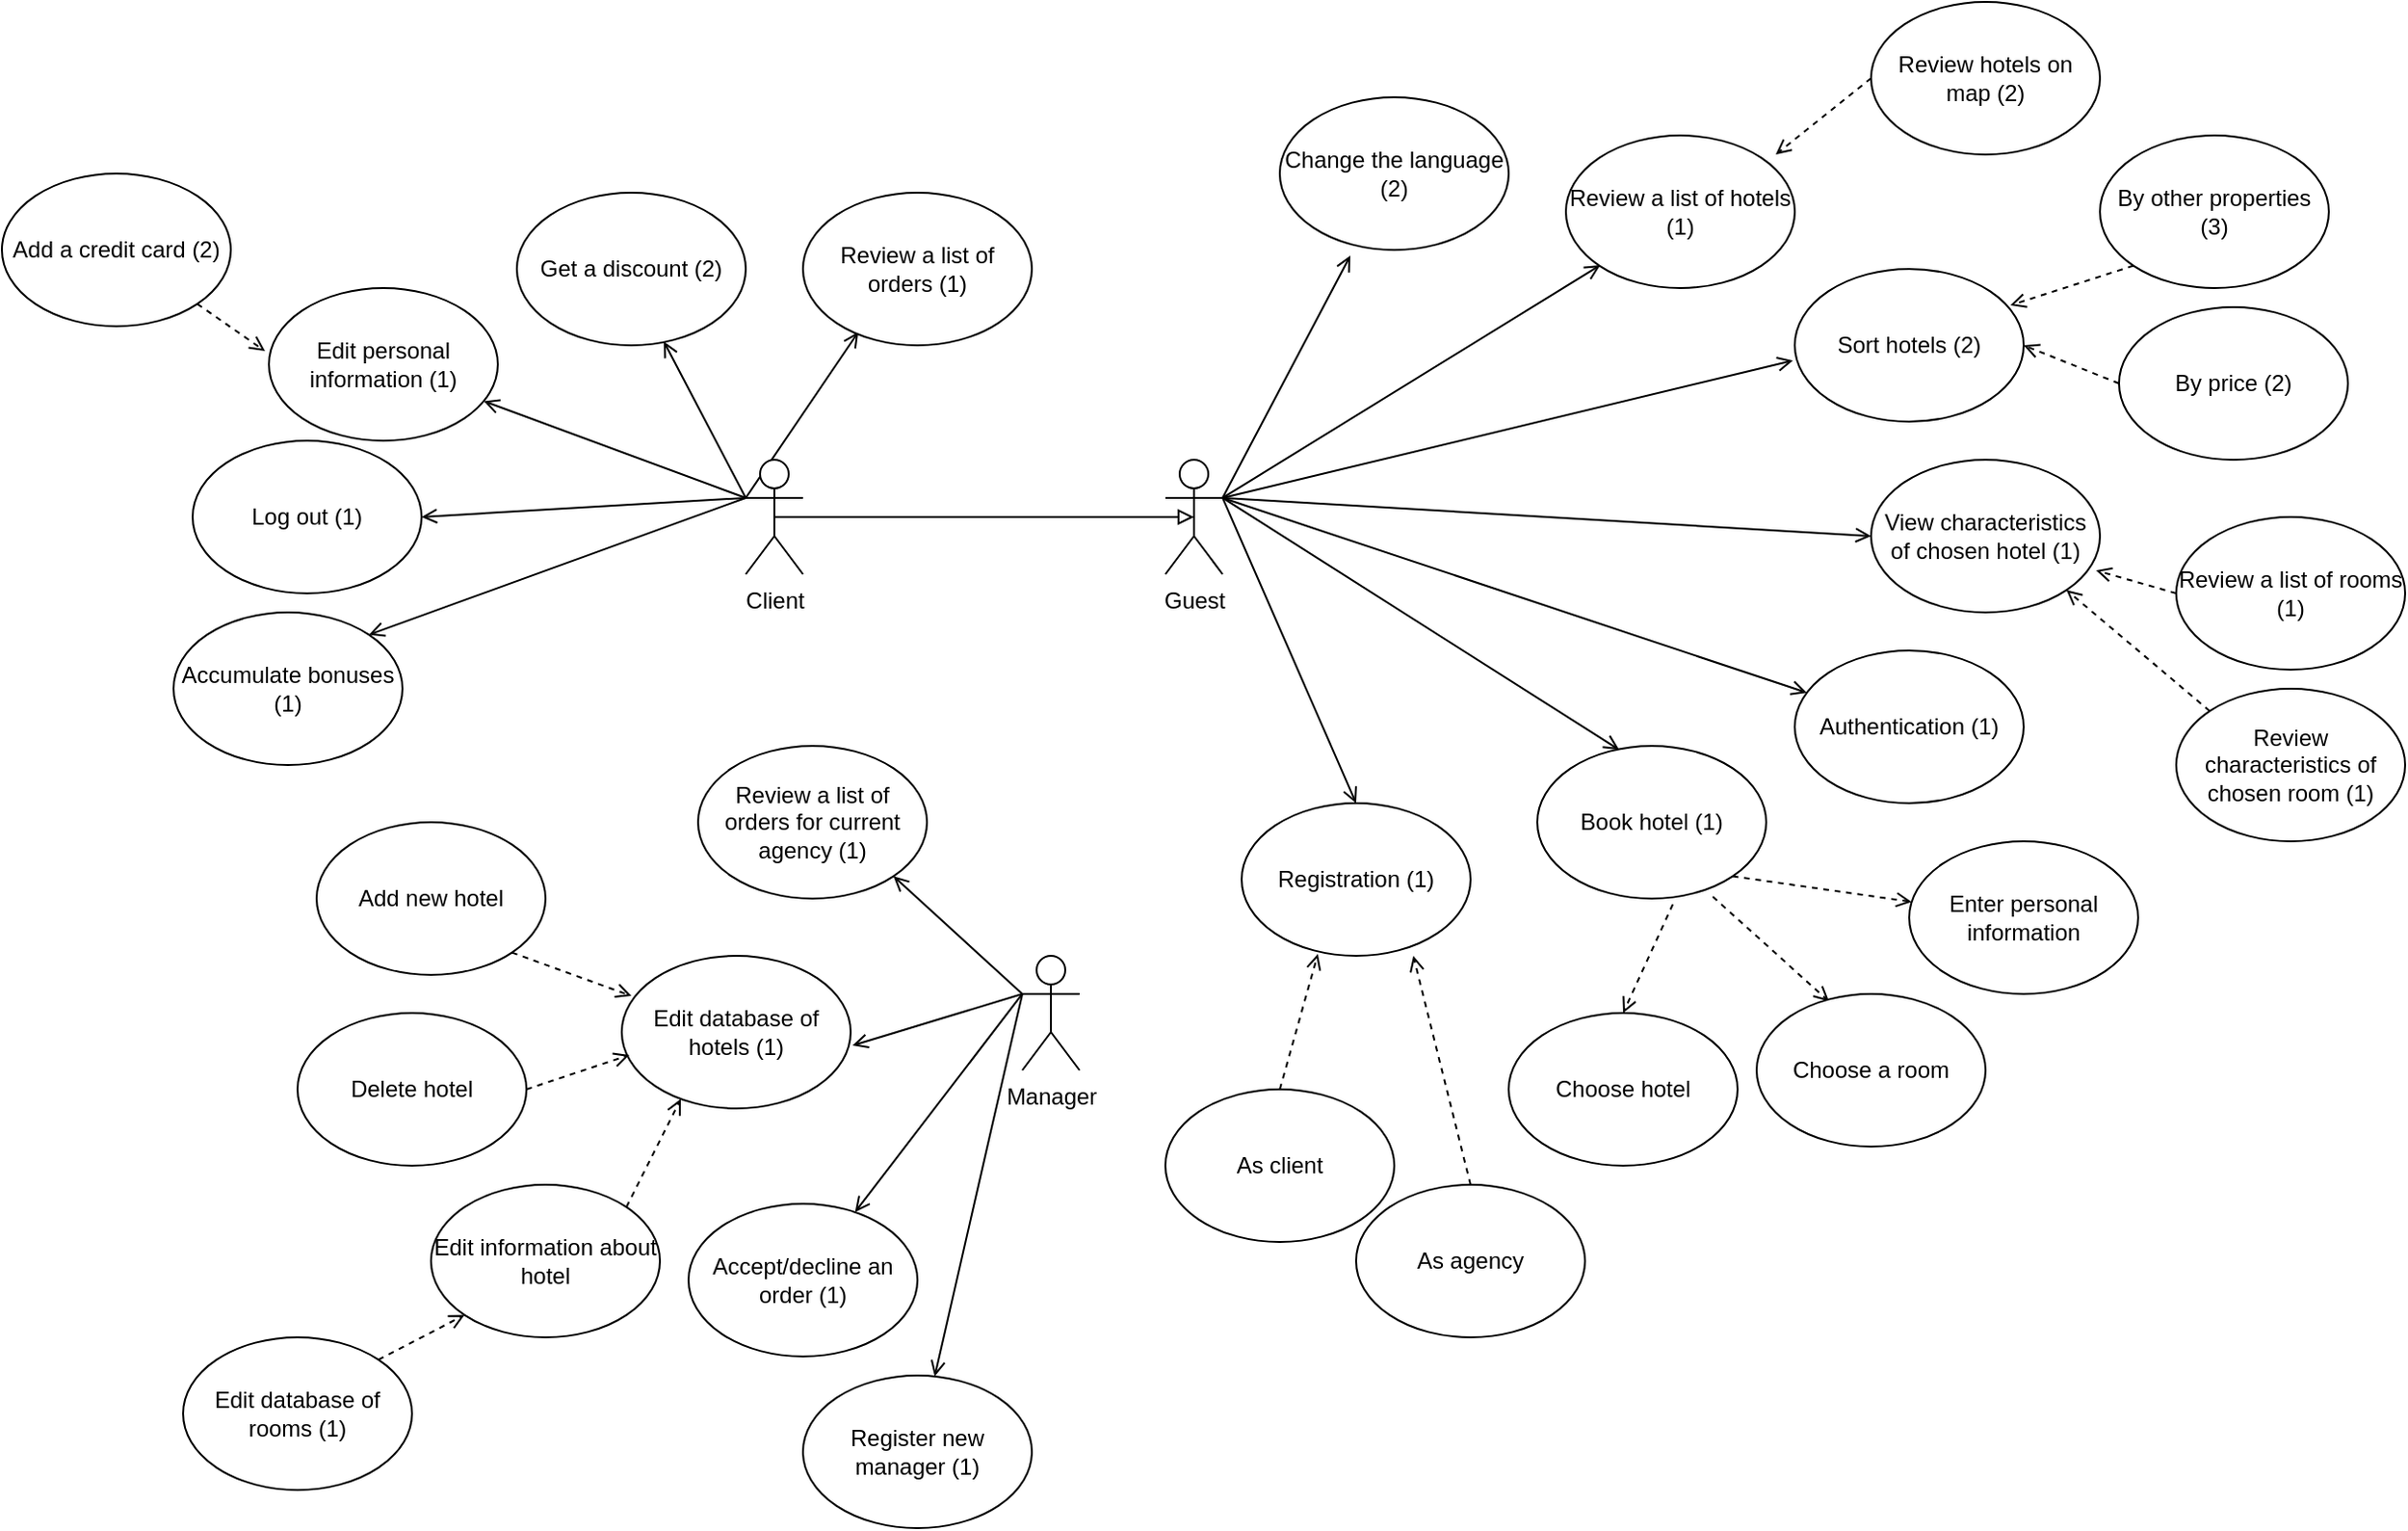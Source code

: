 <mxfile version="10.8.7" type="device"><diagram id="Iid26yD5zgvXxCOezw9C" name="Page-1"><mxGraphModel dx="2244" dy="1847" grid="1" gridSize="10" guides="1" tooltips="1" connect="1" arrows="1" fold="1" page="1" pageScale="1" pageWidth="850" pageHeight="1100" math="0" shadow="0"><root><mxCell id="0"/><mxCell id="1" parent="0"/><mxCell id="49DMnVSDRR9j7DhEOvrJ-34" style="edgeStyle=none;rounded=0;orthogonalLoop=1;jettySize=auto;html=1;exitX=1;exitY=0.333;exitDx=0;exitDy=0;exitPerimeter=0;entryX=0;entryY=1;entryDx=0;entryDy=0;endArrow=open;endFill=0;" parent="1" source="49DMnVSDRR9j7DhEOvrJ-1" edge="1"><mxGeometry relative="1" as="geometry"><mxPoint x="298" y="128" as="targetPoint"/></mxGeometry></mxCell><mxCell id="49DMnVSDRR9j7DhEOvrJ-35" style="edgeStyle=none;rounded=0;orthogonalLoop=1;jettySize=auto;html=1;exitX=1;exitY=0.333;exitDx=0;exitDy=0;exitPerimeter=0;entryX=-0.008;entryY=0.6;entryDx=0;entryDy=0;entryPerimeter=0;endArrow=open;endFill=0;" parent="1" source="49DMnVSDRR9j7DhEOvrJ-1" target="49DMnVSDRR9j7DhEOvrJ-6" edge="1"><mxGeometry relative="1" as="geometry"/></mxCell><mxCell id="49DMnVSDRR9j7DhEOvrJ-36" style="edgeStyle=none;rounded=0;orthogonalLoop=1;jettySize=auto;html=1;exitX=1;exitY=0.333;exitDx=0;exitDy=0;exitPerimeter=0;entryX=0;entryY=0.5;entryDx=0;entryDy=0;endArrow=open;endFill=0;" parent="1" source="49DMnVSDRR9j7DhEOvrJ-1" target="49DMnVSDRR9j7DhEOvrJ-5" edge="1"><mxGeometry relative="1" as="geometry"/></mxCell><mxCell id="49DMnVSDRR9j7DhEOvrJ-37" style="edgeStyle=none;rounded=0;orthogonalLoop=1;jettySize=auto;html=1;exitX=1;exitY=0.333;exitDx=0;exitDy=0;exitPerimeter=0;endArrow=open;endFill=0;" parent="1" source="49DMnVSDRR9j7DhEOvrJ-1" target="49DMnVSDRR9j7DhEOvrJ-10" edge="1"><mxGeometry relative="1" as="geometry"/></mxCell><mxCell id="49DMnVSDRR9j7DhEOvrJ-38" style="edgeStyle=none;rounded=0;orthogonalLoop=1;jettySize=auto;html=1;exitX=1;exitY=0.333;exitDx=0;exitDy=0;exitPerimeter=0;entryX=0.358;entryY=0.025;entryDx=0;entryDy=0;entryPerimeter=0;endArrow=open;endFill=0;" parent="1" source="49DMnVSDRR9j7DhEOvrJ-1" target="49DMnVSDRR9j7DhEOvrJ-12" edge="1"><mxGeometry relative="1" as="geometry"/></mxCell><mxCell id="49DMnVSDRR9j7DhEOvrJ-39" style="edgeStyle=none;rounded=0;orthogonalLoop=1;jettySize=auto;html=1;exitX=1;exitY=0.333;exitDx=0;exitDy=0;exitPerimeter=0;entryX=0.5;entryY=0;entryDx=0;entryDy=0;endArrow=open;endFill=0;" parent="1" source="49DMnVSDRR9j7DhEOvrJ-1" target="49DMnVSDRR9j7DhEOvrJ-11" edge="1"><mxGeometry relative="1" as="geometry"/></mxCell><mxCell id="IpqZU7gxw0gJ8NHN7DJ2-16" style="edgeStyle=none;rounded=0;orthogonalLoop=1;jettySize=auto;html=1;exitX=1;exitY=0.333;exitDx=0;exitDy=0;exitPerimeter=0;entryX=0.308;entryY=1.038;entryDx=0;entryDy=0;entryPerimeter=0;endArrow=open;endFill=0;" parent="1" source="49DMnVSDRR9j7DhEOvrJ-1" target="IpqZU7gxw0gJ8NHN7DJ2-15" edge="1"><mxGeometry relative="1" as="geometry"/></mxCell><mxCell id="49DMnVSDRR9j7DhEOvrJ-1" value="Guest&lt;br&gt;" style="shape=umlActor;verticalLabelPosition=bottom;labelBackgroundColor=#ffffff;verticalAlign=top;html=1;outlineConnect=0;" parent="1" vertex="1"><mxGeometry x="70" y="230" width="30" height="60" as="geometry"/></mxCell><mxCell id="49DMnVSDRR9j7DhEOvrJ-4" value="Choose hotel" style="ellipse;whiteSpace=wrap;html=1;" parent="1" vertex="1"><mxGeometry x="250" y="520" width="120" height="80" as="geometry"/></mxCell><mxCell id="49DMnVSDRR9j7DhEOvrJ-5" value="View characteristics of chosen hotel (1)" style="ellipse;whiteSpace=wrap;html=1;" parent="1" vertex="1"><mxGeometry x="440" y="230" width="120" height="80" as="geometry"/></mxCell><mxCell id="49DMnVSDRR9j7DhEOvrJ-6" value="Sort hotels (2)" style="ellipse;whiteSpace=wrap;html=1;" parent="1" vertex="1"><mxGeometry x="400" y="130" width="120" height="80" as="geometry"/></mxCell><mxCell id="49DMnVSDRR9j7DhEOvrJ-26" style="edgeStyle=none;rounded=0;orthogonalLoop=1;jettySize=auto;html=1;exitX=0;exitY=0.5;exitDx=0;exitDy=0;entryX=1;entryY=0.5;entryDx=0;entryDy=0;dashed=1;endArrow=open;endFill=0;" parent="1" source="49DMnVSDRR9j7DhEOvrJ-8" target="49DMnVSDRR9j7DhEOvrJ-6" edge="1"><mxGeometry relative="1" as="geometry"/></mxCell><mxCell id="49DMnVSDRR9j7DhEOvrJ-8" value="By price (2)" style="ellipse;whiteSpace=wrap;html=1;" parent="1" vertex="1"><mxGeometry x="570" y="150" width="120" height="80" as="geometry"/></mxCell><mxCell id="49DMnVSDRR9j7DhEOvrJ-10" value="Authentication (1)" style="ellipse;whiteSpace=wrap;html=1;" parent="1" vertex="1"><mxGeometry x="400" y="330" width="120" height="80" as="geometry"/></mxCell><mxCell id="49DMnVSDRR9j7DhEOvrJ-11" value="Registration (1)" style="ellipse;whiteSpace=wrap;html=1;" parent="1" vertex="1"><mxGeometry x="110" y="410" width="120" height="80" as="geometry"/></mxCell><mxCell id="49DMnVSDRR9j7DhEOvrJ-27" style="edgeStyle=none;rounded=0;orthogonalLoop=1;jettySize=auto;html=1;exitX=0.592;exitY=1.038;exitDx=0;exitDy=0;entryX=0.5;entryY=0;entryDx=0;entryDy=0;dashed=1;endArrow=open;endFill=0;exitPerimeter=0;" parent="1" source="49DMnVSDRR9j7DhEOvrJ-12" target="49DMnVSDRR9j7DhEOvrJ-4" edge="1"><mxGeometry relative="1" as="geometry"/></mxCell><mxCell id="49DMnVSDRR9j7DhEOvrJ-29" style="edgeStyle=none;rounded=0;orthogonalLoop=1;jettySize=auto;html=1;exitX=1;exitY=1;exitDx=0;exitDy=0;dashed=1;endArrow=open;endFill=0;" parent="1" source="49DMnVSDRR9j7DhEOvrJ-12" target="49DMnVSDRR9j7DhEOvrJ-28" edge="1"><mxGeometry relative="1" as="geometry"/></mxCell><mxCell id="49DMnVSDRR9j7DhEOvrJ-73" style="edgeStyle=none;rounded=0;orthogonalLoop=1;jettySize=auto;html=1;exitX=0.767;exitY=0.988;exitDx=0;exitDy=0;entryX=0.317;entryY=0.05;entryDx=0;entryDy=0;entryPerimeter=0;endArrow=open;endFill=0;dashed=1;exitPerimeter=0;" parent="1" source="49DMnVSDRR9j7DhEOvrJ-12" target="49DMnVSDRR9j7DhEOvrJ-72" edge="1"><mxGeometry relative="1" as="geometry"/></mxCell><mxCell id="49DMnVSDRR9j7DhEOvrJ-12" value="Book hotel (1)&lt;br&gt;" style="ellipse;whiteSpace=wrap;html=1;" parent="1" vertex="1"><mxGeometry x="265" y="380" width="120" height="80" as="geometry"/></mxCell><mxCell id="49DMnVSDRR9j7DhEOvrJ-28" value="Enter personal information" style="ellipse;whiteSpace=wrap;html=1;" parent="1" vertex="1"><mxGeometry x="460" y="430" width="120" height="80" as="geometry"/></mxCell><mxCell id="49DMnVSDRR9j7DhEOvrJ-43" style="edgeStyle=none;rounded=0;orthogonalLoop=1;jettySize=auto;html=1;exitX=0.5;exitY=0.5;exitDx=0;exitDy=0;exitPerimeter=0;entryX=0.5;entryY=0.5;entryDx=0;entryDy=0;entryPerimeter=0;endArrow=block;endFill=0;" parent="1" source="49DMnVSDRR9j7DhEOvrJ-40" target="49DMnVSDRR9j7DhEOvrJ-1" edge="1"><mxGeometry relative="1" as="geometry"/></mxCell><mxCell id="49DMnVSDRR9j7DhEOvrJ-51" style="edgeStyle=none;rounded=0;orthogonalLoop=1;jettySize=auto;html=1;exitX=0;exitY=0.333;exitDx=0;exitDy=0;exitPerimeter=0;entryX=0.642;entryY=0.975;entryDx=0;entryDy=0;entryPerimeter=0;endArrow=open;endFill=0;" parent="1" source="49DMnVSDRR9j7DhEOvrJ-40" target="49DMnVSDRR9j7DhEOvrJ-45" edge="1"><mxGeometry relative="1" as="geometry"/></mxCell><mxCell id="49DMnVSDRR9j7DhEOvrJ-52" style="edgeStyle=none;rounded=0;orthogonalLoop=1;jettySize=auto;html=1;exitX=0;exitY=0.333;exitDx=0;exitDy=0;exitPerimeter=0;endArrow=open;endFill=0;" parent="1" source="49DMnVSDRR9j7DhEOvrJ-40" target="49DMnVSDRR9j7DhEOvrJ-44" edge="1"><mxGeometry relative="1" as="geometry"/></mxCell><mxCell id="49DMnVSDRR9j7DhEOvrJ-53" style="edgeStyle=none;rounded=0;orthogonalLoop=1;jettySize=auto;html=1;exitX=0;exitY=0.333;exitDx=0;exitDy=0;exitPerimeter=0;entryX=1;entryY=0.5;entryDx=0;entryDy=0;endArrow=open;endFill=0;" parent="1" source="49DMnVSDRR9j7DhEOvrJ-40" target="49DMnVSDRR9j7DhEOvrJ-41" edge="1"><mxGeometry relative="1" as="geometry"/></mxCell><mxCell id="49DMnVSDRR9j7DhEOvrJ-54" style="edgeStyle=none;rounded=0;orthogonalLoop=1;jettySize=auto;html=1;exitX=0;exitY=0.333;exitDx=0;exitDy=0;exitPerimeter=0;entryX=1;entryY=0;entryDx=0;entryDy=0;endArrow=open;endFill=0;" parent="1" source="49DMnVSDRR9j7DhEOvrJ-40" target="49DMnVSDRR9j7DhEOvrJ-46" edge="1"><mxGeometry relative="1" as="geometry"/></mxCell><mxCell id="IpqZU7gxw0gJ8NHN7DJ2-6" style="edgeStyle=none;rounded=0;orthogonalLoop=1;jettySize=auto;html=1;exitX=0;exitY=0.333;exitDx=0;exitDy=0;exitPerimeter=0;entryX=0.242;entryY=0.913;entryDx=0;entryDy=0;entryPerimeter=0;endArrow=open;endFill=0;" parent="1" source="49DMnVSDRR9j7DhEOvrJ-40" target="IpqZU7gxw0gJ8NHN7DJ2-5" edge="1"><mxGeometry relative="1" as="geometry"/></mxCell><mxCell id="49DMnVSDRR9j7DhEOvrJ-40" value="Client" style="shape=umlActor;verticalLabelPosition=bottom;labelBackgroundColor=#ffffff;verticalAlign=top;html=1;outlineConnect=0;" parent="1" vertex="1"><mxGeometry x="-150" y="230" width="30" height="60" as="geometry"/></mxCell><mxCell id="49DMnVSDRR9j7DhEOvrJ-41" value="Log out (1)" style="ellipse;whiteSpace=wrap;html=1;" parent="1" vertex="1"><mxGeometry x="-440" y="220" width="120" height="80" as="geometry"/></mxCell><mxCell id="49DMnVSDRR9j7DhEOvrJ-44" value="Edit personal information (1)" style="ellipse;whiteSpace=wrap;html=1;" parent="1" vertex="1"><mxGeometry x="-400" y="140" width="120" height="80" as="geometry"/></mxCell><mxCell id="49DMnVSDRR9j7DhEOvrJ-45" value="Get a discount (2)" style="ellipse;whiteSpace=wrap;html=1;" parent="1" vertex="1"><mxGeometry x="-270" y="90" width="120" height="80" as="geometry"/></mxCell><mxCell id="49DMnVSDRR9j7DhEOvrJ-46" value="Accumulate bonuses (1)" style="ellipse;whiteSpace=wrap;html=1;" parent="1" vertex="1"><mxGeometry x="-450" y="310" width="120" height="80" as="geometry"/></mxCell><mxCell id="49DMnVSDRR9j7DhEOvrJ-56" value="Edit database of hotels (1)" style="ellipse;whiteSpace=wrap;html=1;" parent="1" vertex="1"><mxGeometry x="-215" y="490" width="120" height="80" as="geometry"/></mxCell><mxCell id="49DMnVSDRR9j7DhEOvrJ-66" style="edgeStyle=none;rounded=0;orthogonalLoop=1;jettySize=auto;html=1;exitX=0;exitY=0.333;exitDx=0;exitDy=0;exitPerimeter=0;entryX=1.008;entryY=0.588;entryDx=0;entryDy=0;entryPerimeter=0;endArrow=open;endFill=0;" parent="1" source="49DMnVSDRR9j7DhEOvrJ-57" target="49DMnVSDRR9j7DhEOvrJ-56" edge="1"><mxGeometry relative="1" as="geometry"/></mxCell><mxCell id="49DMnVSDRR9j7DhEOvrJ-67" style="edgeStyle=none;rounded=0;orthogonalLoop=1;jettySize=auto;html=1;exitX=0;exitY=0.333;exitDx=0;exitDy=0;exitPerimeter=0;endArrow=open;endFill=0;" parent="1" source="49DMnVSDRR9j7DhEOvrJ-57" target="49DMnVSDRR9j7DhEOvrJ-64" edge="1"><mxGeometry relative="1" as="geometry"/></mxCell><mxCell id="49DMnVSDRR9j7DhEOvrJ-68" style="edgeStyle=none;rounded=0;orthogonalLoop=1;jettySize=auto;html=1;exitX=0;exitY=0.333;exitDx=0;exitDy=0;exitPerimeter=0;entryX=1;entryY=1;entryDx=0;entryDy=0;endArrow=open;endFill=0;" parent="1" source="49DMnVSDRR9j7DhEOvrJ-57" target="49DMnVSDRR9j7DhEOvrJ-65" edge="1"><mxGeometry relative="1" as="geometry"/></mxCell><mxCell id="fG0RAjHgBOHahwr7O7IH-4" style="edgeStyle=none;rounded=0;orthogonalLoop=1;jettySize=auto;html=1;exitX=0;exitY=0.333;exitDx=0;exitDy=0;exitPerimeter=0;endArrow=open;endFill=0;" edge="1" parent="1" source="49DMnVSDRR9j7DhEOvrJ-57" target="fG0RAjHgBOHahwr7O7IH-3"><mxGeometry relative="1" as="geometry"/></mxCell><mxCell id="49DMnVSDRR9j7DhEOvrJ-57" value="Manager" style="shape=umlActor;verticalLabelPosition=bottom;labelBackgroundColor=#ffffff;verticalAlign=top;html=1;outlineConnect=0;" parent="1" vertex="1"><mxGeometry x="-5" y="490" width="30" height="60" as="geometry"/></mxCell><mxCell id="49DMnVSDRR9j7DhEOvrJ-61" style="edgeStyle=none;rounded=0;orthogonalLoop=1;jettySize=auto;html=1;exitX=1;exitY=1;exitDx=0;exitDy=0;entryX=0.042;entryY=0.263;entryDx=0;entryDy=0;entryPerimeter=0;endArrow=open;endFill=0;dashed=1;" parent="1" source="49DMnVSDRR9j7DhEOvrJ-58" target="49DMnVSDRR9j7DhEOvrJ-56" edge="1"><mxGeometry relative="1" as="geometry"/></mxCell><mxCell id="49DMnVSDRR9j7DhEOvrJ-58" value="Add new hotel" style="ellipse;whiteSpace=wrap;html=1;" parent="1" vertex="1"><mxGeometry x="-375" y="420" width="120" height="80" as="geometry"/></mxCell><mxCell id="49DMnVSDRR9j7DhEOvrJ-62" style="edgeStyle=none;rounded=0;orthogonalLoop=1;jettySize=auto;html=1;exitX=1;exitY=0.5;exitDx=0;exitDy=0;entryX=0.033;entryY=0.65;entryDx=0;entryDy=0;entryPerimeter=0;dashed=1;endArrow=open;endFill=0;" parent="1" source="49DMnVSDRR9j7DhEOvrJ-59" target="49DMnVSDRR9j7DhEOvrJ-56" edge="1"><mxGeometry relative="1" as="geometry"/></mxCell><mxCell id="49DMnVSDRR9j7DhEOvrJ-59" value="Delete hotel" style="ellipse;whiteSpace=wrap;html=1;" parent="1" vertex="1"><mxGeometry x="-385" y="520" width="120" height="80" as="geometry"/></mxCell><mxCell id="49DMnVSDRR9j7DhEOvrJ-63" style="edgeStyle=none;rounded=0;orthogonalLoop=1;jettySize=auto;html=1;exitX=1;exitY=0;exitDx=0;exitDy=0;entryX=0.258;entryY=0.938;entryDx=0;entryDy=0;entryPerimeter=0;dashed=1;endArrow=open;endFill=0;" parent="1" source="49DMnVSDRR9j7DhEOvrJ-60" target="49DMnVSDRR9j7DhEOvrJ-56" edge="1"><mxGeometry relative="1" as="geometry"/></mxCell><mxCell id="49DMnVSDRR9j7DhEOvrJ-60" value="Edit information about hotel" style="ellipse;whiteSpace=wrap;html=1;" parent="1" vertex="1"><mxGeometry x="-315" y="610" width="120" height="80" as="geometry"/></mxCell><mxCell id="49DMnVSDRR9j7DhEOvrJ-64" value="Accept/decline an order (1)" style="ellipse;whiteSpace=wrap;html=1;" parent="1" vertex="1"><mxGeometry x="-180" y="620" width="120" height="80" as="geometry"/></mxCell><mxCell id="49DMnVSDRR9j7DhEOvrJ-65" value="Review a list of orders for current agency (1)" style="ellipse;whiteSpace=wrap;html=1;" parent="1" vertex="1"><mxGeometry x="-175" y="380" width="120" height="80" as="geometry"/></mxCell><mxCell id="49DMnVSDRR9j7DhEOvrJ-71" value="Review a list of hotels (1)" style="ellipse;whiteSpace=wrap;html=1;" parent="1" vertex="1"><mxGeometry x="280" y="60" width="120" height="80" as="geometry"/></mxCell><mxCell id="49DMnVSDRR9j7DhEOvrJ-72" value="Choose a room" style="ellipse;whiteSpace=wrap;html=1;" parent="1" vertex="1"><mxGeometry x="380" y="510" width="120" height="80" as="geometry"/></mxCell><mxCell id="49DMnVSDRR9j7DhEOvrJ-75" style="edgeStyle=none;rounded=0;orthogonalLoop=1;jettySize=auto;html=1;exitX=0;exitY=0.5;exitDx=0;exitDy=0;entryX=0.983;entryY=0.725;entryDx=0;entryDy=0;entryPerimeter=0;dashed=1;endArrow=open;endFill=0;" parent="1" source="49DMnVSDRR9j7DhEOvrJ-74" target="49DMnVSDRR9j7DhEOvrJ-5" edge="1"><mxGeometry relative="1" as="geometry"/></mxCell><mxCell id="49DMnVSDRR9j7DhEOvrJ-74" value="Review a list of rooms (1)" style="ellipse;whiteSpace=wrap;html=1;" parent="1" vertex="1"><mxGeometry x="600" y="260" width="120" height="80" as="geometry"/></mxCell><mxCell id="IpqZU7gxw0gJ8NHN7DJ2-2" style="rounded=0;orthogonalLoop=1;jettySize=auto;html=1;exitX=0;exitY=0.5;exitDx=0;exitDy=0;dashed=1;endArrow=open;endFill=0;" parent="1" source="IpqZU7gxw0gJ8NHN7DJ2-1" edge="1"><mxGeometry relative="1" as="geometry"><mxPoint x="390" y="70" as="targetPoint"/></mxGeometry></mxCell><mxCell id="IpqZU7gxw0gJ8NHN7DJ2-1" value="Review hotels on map (2)" style="ellipse;whiteSpace=wrap;html=1;" parent="1" vertex="1"><mxGeometry x="440" y="-10" width="120" height="80" as="geometry"/></mxCell><mxCell id="IpqZU7gxw0gJ8NHN7DJ2-4" style="edgeStyle=none;rounded=0;orthogonalLoop=1;jettySize=auto;html=1;exitX=0;exitY=0;exitDx=0;exitDy=0;entryX=1;entryY=1;entryDx=0;entryDy=0;dashed=1;endArrow=open;endFill=0;" parent="1" source="IpqZU7gxw0gJ8NHN7DJ2-3" target="49DMnVSDRR9j7DhEOvrJ-5" edge="1"><mxGeometry relative="1" as="geometry"/></mxCell><mxCell id="IpqZU7gxw0gJ8NHN7DJ2-3" value="Review characteristics of chosen room (1)" style="ellipse;whiteSpace=wrap;html=1;" parent="1" vertex="1"><mxGeometry x="600" y="350" width="120" height="80" as="geometry"/></mxCell><mxCell id="IpqZU7gxw0gJ8NHN7DJ2-5" value="Review a list of orders (1)" style="ellipse;whiteSpace=wrap;html=1;" parent="1" vertex="1"><mxGeometry x="-120" y="90" width="120" height="80" as="geometry"/></mxCell><mxCell id="IpqZU7gxw0gJ8NHN7DJ2-8" style="edgeStyle=none;rounded=0;orthogonalLoop=1;jettySize=auto;html=1;exitX=1;exitY=0;exitDx=0;exitDy=0;entryX=0;entryY=1;entryDx=0;entryDy=0;endArrow=open;endFill=0;dashed=1;" parent="1" source="IpqZU7gxw0gJ8NHN7DJ2-7" target="49DMnVSDRR9j7DhEOvrJ-60" edge="1"><mxGeometry relative="1" as="geometry"/></mxCell><mxCell id="IpqZU7gxw0gJ8NHN7DJ2-7" value="Edit database of rooms (1)" style="ellipse;whiteSpace=wrap;html=1;" parent="1" vertex="1"><mxGeometry x="-445" y="690" width="120" height="80" as="geometry"/></mxCell><mxCell id="IpqZU7gxw0gJ8NHN7DJ2-10" style="edgeStyle=none;rounded=0;orthogonalLoop=1;jettySize=auto;html=1;exitX=0;exitY=1;exitDx=0;exitDy=0;entryX=0.942;entryY=0.238;entryDx=0;entryDy=0;entryPerimeter=0;dashed=1;endArrow=open;endFill=0;" parent="1" source="IpqZU7gxw0gJ8NHN7DJ2-9" target="49DMnVSDRR9j7DhEOvrJ-6" edge="1"><mxGeometry relative="1" as="geometry"/></mxCell><mxCell id="IpqZU7gxw0gJ8NHN7DJ2-9" value="By other properties (3)" style="ellipse;whiteSpace=wrap;html=1;" parent="1" vertex="1"><mxGeometry x="560" y="60" width="120" height="80" as="geometry"/></mxCell><mxCell id="IpqZU7gxw0gJ8NHN7DJ2-14" style="edgeStyle=none;rounded=0;orthogonalLoop=1;jettySize=auto;html=1;exitX=0.5;exitY=0;exitDx=0;exitDy=0;entryX=0.333;entryY=0.988;entryDx=0;entryDy=0;entryPerimeter=0;dashed=1;endArrow=open;endFill=0;" parent="1" source="IpqZU7gxw0gJ8NHN7DJ2-11" target="49DMnVSDRR9j7DhEOvrJ-11" edge="1"><mxGeometry relative="1" as="geometry"/></mxCell><mxCell id="IpqZU7gxw0gJ8NHN7DJ2-11" value="As client" style="ellipse;whiteSpace=wrap;html=1;" parent="1" vertex="1"><mxGeometry x="70" y="560" width="120" height="80" as="geometry"/></mxCell><mxCell id="IpqZU7gxw0gJ8NHN7DJ2-13" style="edgeStyle=none;rounded=0;orthogonalLoop=1;jettySize=auto;html=1;exitX=0.5;exitY=0;exitDx=0;exitDy=0;entryX=0.75;entryY=1;entryDx=0;entryDy=0;entryPerimeter=0;dashed=1;endArrow=open;endFill=0;" parent="1" source="IpqZU7gxw0gJ8NHN7DJ2-12" target="49DMnVSDRR9j7DhEOvrJ-11" edge="1"><mxGeometry relative="1" as="geometry"/></mxCell><mxCell id="IpqZU7gxw0gJ8NHN7DJ2-12" value="As agency" style="ellipse;whiteSpace=wrap;html=1;" parent="1" vertex="1"><mxGeometry x="170" y="610" width="120" height="80" as="geometry"/></mxCell><mxCell id="IpqZU7gxw0gJ8NHN7DJ2-15" value="Change the language (2)" style="ellipse;whiteSpace=wrap;html=1;" parent="1" vertex="1"><mxGeometry x="130" y="40" width="120" height="80" as="geometry"/></mxCell><mxCell id="fG0RAjHgBOHahwr7O7IH-2" style="rounded=0;orthogonalLoop=1;jettySize=auto;html=1;exitX=1;exitY=1;exitDx=0;exitDy=0;entryX=-0.017;entryY=0.413;entryDx=0;entryDy=0;entryPerimeter=0;dashed=1;endArrow=open;endFill=0;" edge="1" parent="1" source="fG0RAjHgBOHahwr7O7IH-1" target="49DMnVSDRR9j7DhEOvrJ-44"><mxGeometry relative="1" as="geometry"/></mxCell><mxCell id="fG0RAjHgBOHahwr7O7IH-1" value="Add a credit card (2)" style="ellipse;whiteSpace=wrap;html=1;" vertex="1" parent="1"><mxGeometry x="-540" y="80" width="120" height="80" as="geometry"/></mxCell><mxCell id="fG0RAjHgBOHahwr7O7IH-3" value="Register new manager (1)" style="ellipse;whiteSpace=wrap;html=1;" vertex="1" parent="1"><mxGeometry x="-120" y="710" width="120" height="80" as="geometry"/></mxCell></root></mxGraphModel></diagram></mxfile>